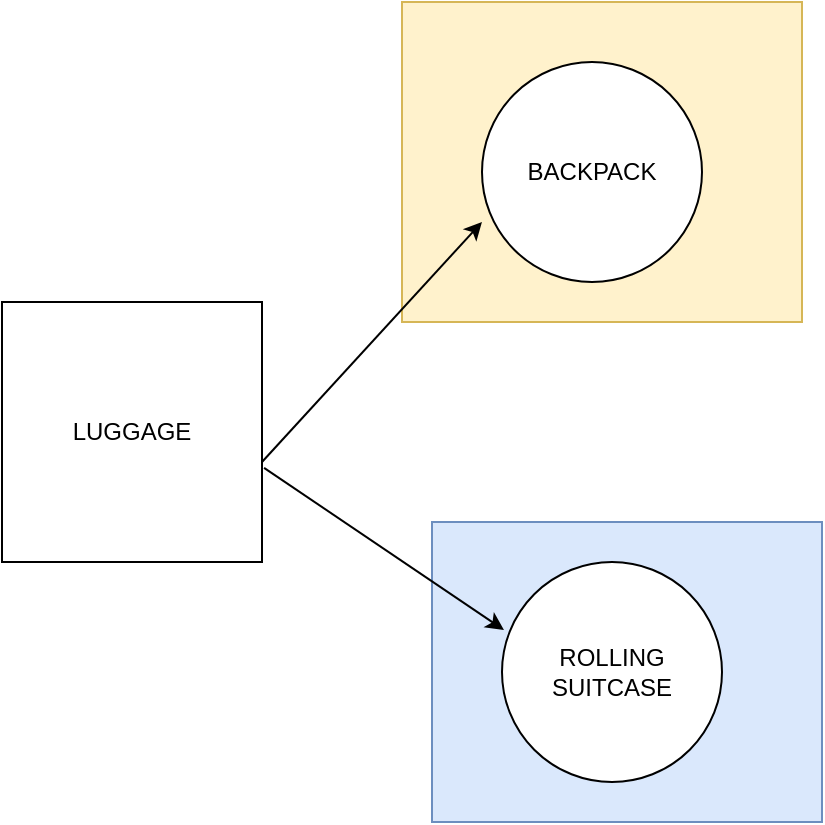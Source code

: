<mxfile version="14.9.4" type="github">
  <diagram id="_SLYg0SF01I9KSRw-2f-" name="Page-1">
    <mxGraphModel dx="1186" dy="710" grid="1" gridSize="10" guides="1" tooltips="1" connect="1" arrows="1" fold="1" page="1" pageScale="1" pageWidth="850" pageHeight="1100" math="0" shadow="0">
      <root>
        <mxCell id="0" />
        <mxCell id="1" parent="0" />
        <mxCell id="FfXMw1Led38NTQ3rzjUO-9" value="" style="rounded=0;whiteSpace=wrap;html=1;fillColor=#fff2cc;strokeColor=#d6b656;" vertex="1" parent="1">
          <mxGeometry x="350" y="10" width="200" height="160" as="geometry" />
        </mxCell>
        <mxCell id="FfXMw1Led38NTQ3rzjUO-7" value="" style="rounded=0;whiteSpace=wrap;html=1;fillColor=#dae8fc;strokeColor=#6c8ebf;" vertex="1" parent="1">
          <mxGeometry x="365" y="270" width="195" height="150" as="geometry" />
        </mxCell>
        <mxCell id="FfXMw1Led38NTQ3rzjUO-1" value="LUGGAGE" style="whiteSpace=wrap;html=1;aspect=fixed;" vertex="1" parent="1">
          <mxGeometry x="150" y="160" width="130" height="130" as="geometry" />
        </mxCell>
        <mxCell id="FfXMw1Led38NTQ3rzjUO-2" value="BACKPACK" style="ellipse;whiteSpace=wrap;html=1;aspect=fixed;" vertex="1" parent="1">
          <mxGeometry x="390" y="40" width="110" height="110" as="geometry" />
        </mxCell>
        <mxCell id="FfXMw1Led38NTQ3rzjUO-3" value="ROLLING SUITCASE" style="ellipse;whiteSpace=wrap;html=1;aspect=fixed;" vertex="1" parent="1">
          <mxGeometry x="400" y="290" width="110" height="110" as="geometry" />
        </mxCell>
        <mxCell id="FfXMw1Led38NTQ3rzjUO-4" value="" style="endArrow=classic;html=1;exitX=1.008;exitY=0.638;exitDx=0;exitDy=0;exitPerimeter=0;entryX=0.009;entryY=0.309;entryDx=0;entryDy=0;entryPerimeter=0;" edge="1" parent="1" source="FfXMw1Led38NTQ3rzjUO-1" target="FfXMw1Led38NTQ3rzjUO-3">
          <mxGeometry width="50" height="50" relative="1" as="geometry">
            <mxPoint x="400" y="380" as="sourcePoint" />
            <mxPoint x="450" y="330" as="targetPoint" />
          </mxGeometry>
        </mxCell>
        <mxCell id="FfXMw1Led38NTQ3rzjUO-5" value="" style="endArrow=classic;html=1;entryX=0;entryY=0.727;entryDx=0;entryDy=0;entryPerimeter=0;" edge="1" parent="1" target="FfXMw1Led38NTQ3rzjUO-2">
          <mxGeometry width="50" height="50" relative="1" as="geometry">
            <mxPoint x="280" y="240" as="sourcePoint" />
            <mxPoint x="330" y="190" as="targetPoint" />
          </mxGeometry>
        </mxCell>
      </root>
    </mxGraphModel>
  </diagram>
</mxfile>
